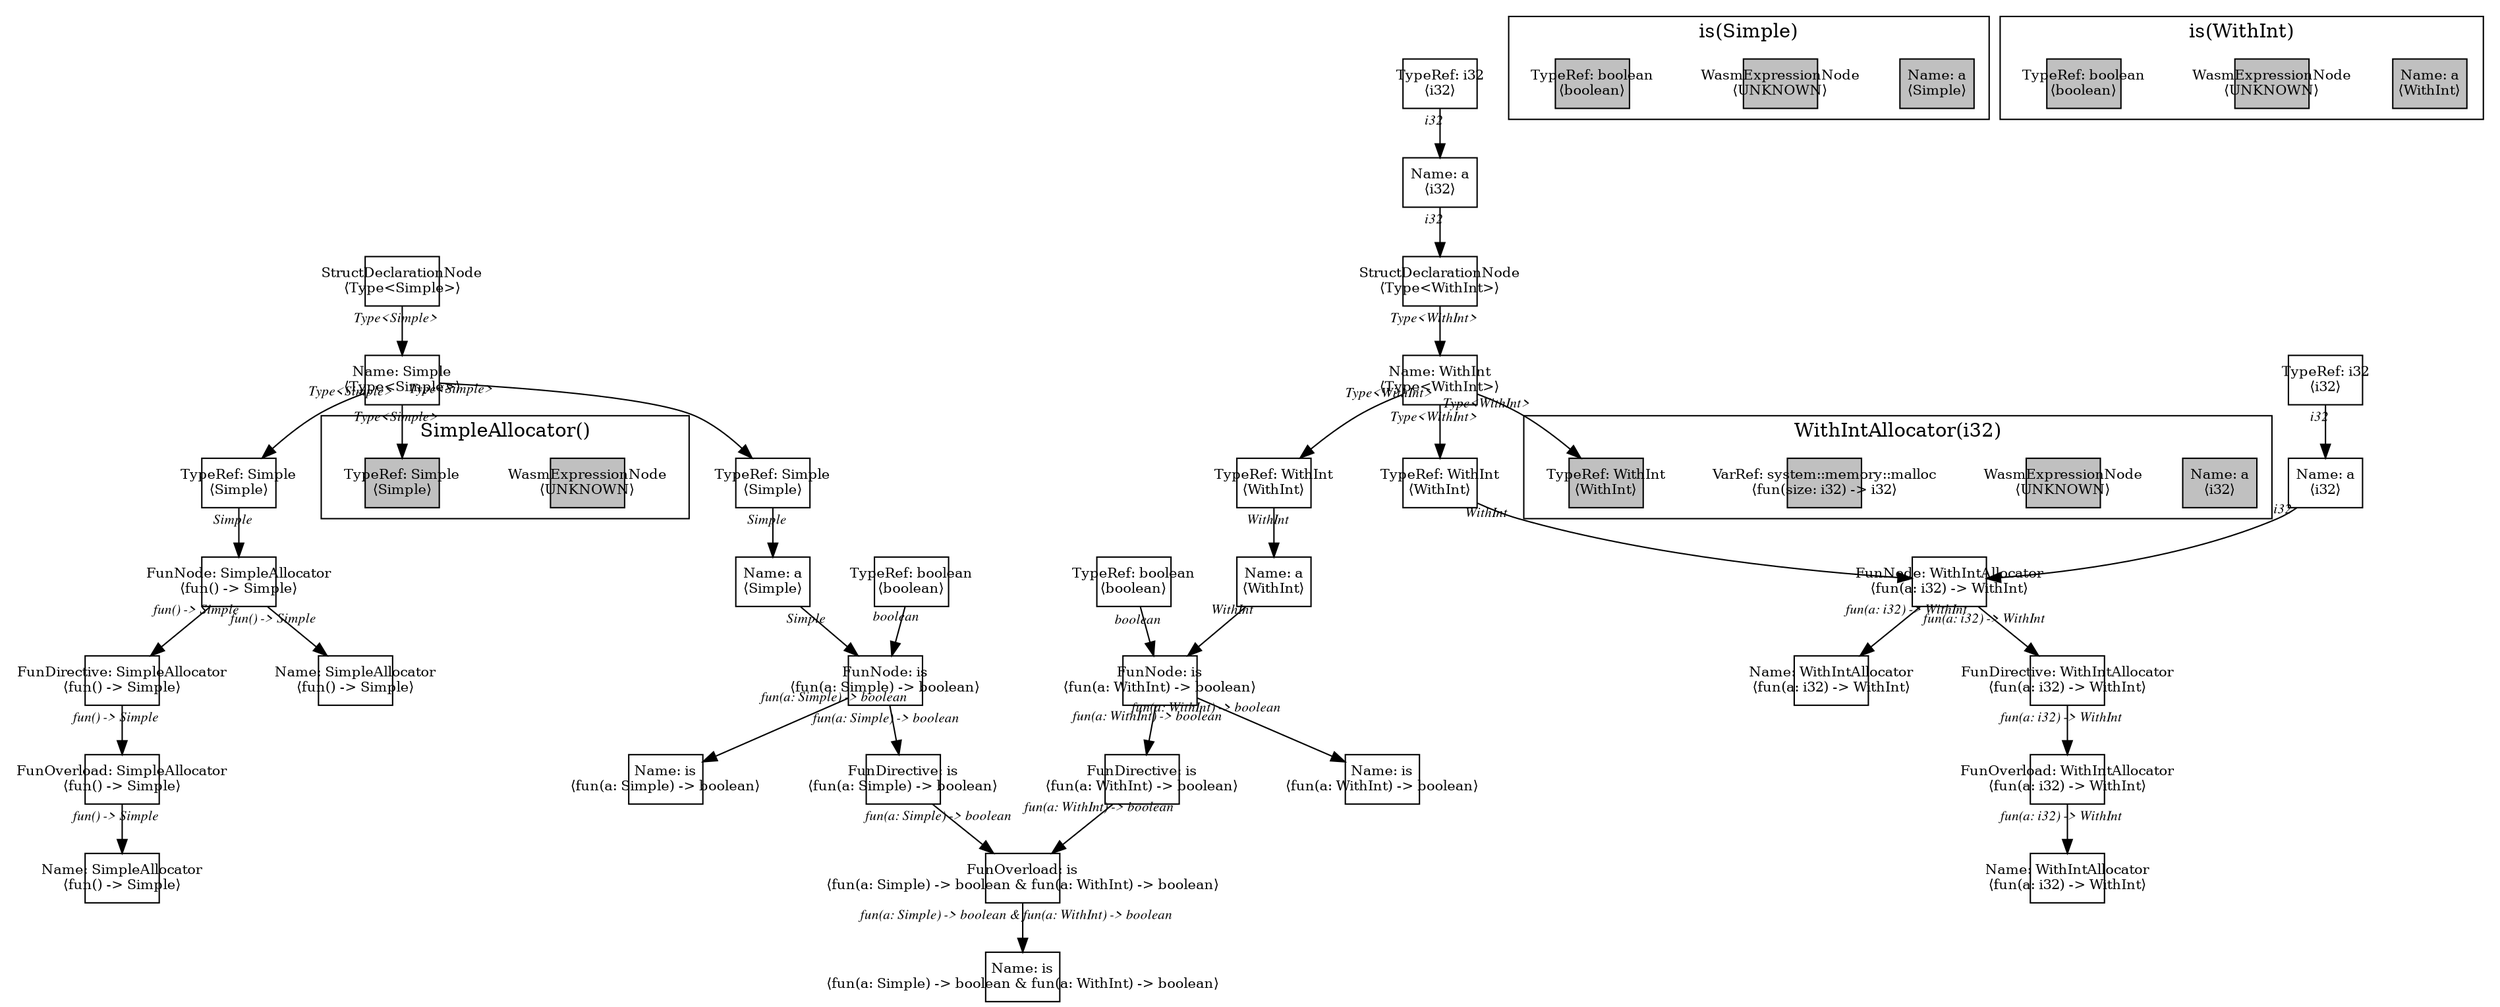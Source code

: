 digraph Document {
  node [shape=box,fixedsize=shape fontsize=10]
  1 [label="StructDeclarationNode\n⟨Type<Simple>⟩", fillcolor=grey];
  2 [label="Name: Simple\n⟨Type<Simple>⟩", fillcolor=grey];
  3 [label="StructDeclarationNode\n⟨Type<WithInt>⟩", fillcolor=grey];
  4 [label="TypeRef: i32\n⟨i32⟩", fillcolor=grey];
  5 [label="Name: a\n⟨i32⟩", fillcolor=grey];
  6 [label="Name: WithInt\n⟨Type<WithInt>⟩", fillcolor=grey];
  7 [label="FunOverload: SimpleAllocator\n⟨fun() -> Simple⟩", fillcolor=grey];
  8 [label="FunDirective: SimpleAllocator\n⟨fun() -> Simple⟩", fillcolor=grey];
  9 [label="FunNode: SimpleAllocator\n⟨fun() -> Simple⟩", fillcolor=grey];
  10 [label="TypeRef: Simple\n⟨Simple⟩", fillcolor=grey];
  11 [label="Name: SimpleAllocator\n⟨fun() -> Simple⟩", fillcolor=grey];
  12 [label="Name: SimpleAllocator\n⟨fun() -> Simple⟩", fillcolor=grey];
  13 [label="FunOverload: is\n⟨fun(a: Simple) -> boolean & fun(a: WithInt) -> boolean⟩", fillcolor=grey];
  14 [label="FunDirective: is\n⟨fun(a: Simple) -> boolean⟩", fillcolor=grey];
  15 [label="FunNode: is\n⟨fun(a: Simple) -> boolean⟩", fillcolor=grey];
  16 [label="TypeRef: Simple\n⟨Simple⟩", fillcolor=grey];
  17 [label="Name: a\n⟨Simple⟩", fillcolor=grey];
  18 [label="TypeRef: boolean\n⟨boolean⟩", fillcolor=grey];
  19 [label="Name: is\n⟨fun(a: Simple) -> boolean⟩", fillcolor=grey];
  20 [label="FunDirective: is\n⟨fun(a: WithInt) -> boolean⟩", fillcolor=grey];
  21 [label="FunNode: is\n⟨fun(a: WithInt) -> boolean⟩", fillcolor=grey];
  22 [label="TypeRef: WithInt\n⟨WithInt⟩", fillcolor=grey];
  23 [label="Name: a\n⟨WithInt⟩", fillcolor=grey];
  24 [label="TypeRef: boolean\n⟨boolean⟩", fillcolor=grey];
  25 [label="Name: is\n⟨fun(a: WithInt) -> boolean⟩", fillcolor=grey];
  26 [label="Name: is\n⟨fun(a: Simple) -> boolean & fun(a: WithInt) -> boolean⟩", fillcolor=grey];
  27 [label="FunOverload: WithIntAllocator\n⟨fun(a: i32) -> WithInt⟩", fillcolor=grey];
  28 [label="FunDirective: WithIntAllocator\n⟨fun(a: i32) -> WithInt⟩", fillcolor=grey];
  29 [label="FunNode: WithIntAllocator\n⟨fun(a: i32) -> WithInt⟩", fillcolor=grey];
  30 [label="TypeRef: i32\n⟨i32⟩", fillcolor=grey];
  31 [label="Name: a\n⟨i32⟩", fillcolor=grey];
  32 [label="TypeRef: WithInt\n⟨WithInt⟩", fillcolor=grey];
  33 [label="Name: WithIntAllocator\n⟨fun(a: i32) -> WithInt⟩", fillcolor=grey];
  34 [label="Name: WithIntAllocator\n⟨fun(a: i32) -> WithInt⟩", fillcolor=grey];
  subgraph cluster0 {
    node [style=filled, fillcolor=grey];
    35 [label="WasmExpressionNode\n⟨UNKNOWN⟩", fillcolor=grey];
    36 [label="TypeRef: Simple\n⟨Simple⟩", fillcolor=grey];
  label = "SimpleAllocator()";
}
  subgraph cluster1 {
    node [style=filled, fillcolor=grey];
    37 [label="Name: a\n⟨Simple⟩", fillcolor=grey];
    38 [label="WasmExpressionNode\n⟨UNKNOWN⟩", fillcolor=grey];
    39 [label="TypeRef: boolean\n⟨boolean⟩", fillcolor=grey];
  label = "is(Simple)";
}
  subgraph cluster2 {
    node [style=filled, fillcolor=grey];
    40 [label="Name: a\n⟨i32⟩", fillcolor=grey];
    41 [label="WasmExpressionNode\n⟨UNKNOWN⟩", fillcolor=grey];
    42 [label="VarRef: system::memory::malloc\n⟨fun(size: i32) -> i32⟩", fillcolor=grey];
    43 [label="TypeRef: WithInt\n⟨WithInt⟩", fillcolor=grey];
  label = "WithIntAllocator(i32)";
}
  subgraph cluster3 {
    node [style=filled, fillcolor=grey];
    44 [label="Name: a\n⟨WithInt⟩", fillcolor=grey];
    45 [label="WasmExpressionNode\n⟨UNKNOWN⟩", fillcolor=grey];
    46 [label="TypeRef: boolean\n⟨boolean⟩", fillcolor=grey];
  label = "is(WithInt)";
}
  1 -> 2[taillabel="Type<Simple>" labeldistance="1" fontname="times  italic" fontsize = 10 color="black" ];
  2 -> 10[taillabel="Type<Simple>" labeldistance="1" fontname="times  italic" fontsize = 10 color="black" ];
  2 -> 16[taillabel="Type<Simple>" labeldistance="1" fontname="times  italic" fontsize = 10 color="black" ];
  2 -> 36[taillabel="Type<Simple>" labeldistance="1" fontname="times  italic" fontsize = 10 color="black" ];
  3 -> 6[taillabel="Type<WithInt>" labeldistance="1" fontname="times  italic" fontsize = 10 color="black" ];
  4 -> 5[taillabel="i32" labeldistance="1" fontname="times  italic" fontsize = 10 color="black" ];
  5 -> 3[taillabel="i32" labeldistance="1" fontname="times  italic" fontsize = 10 color="black" ];
  6 -> 22[taillabel="Type<WithInt>" labeldistance="1" fontname="times  italic" fontsize = 10 color="black" ];
  6 -> 32[taillabel="Type<WithInt>" labeldistance="1" fontname="times  italic" fontsize = 10 color="black" ];
  6 -> 43[taillabel="Type<WithInt>" labeldistance="1" fontname="times  italic" fontsize = 10 color="black" ];
  7 -> 12[taillabel="fun() -> Simple" labeldistance="1" fontname="times  italic" fontsize = 10 color="black" ];
  8 -> 7[taillabel="fun() -> Simple" labeldistance="1" fontname="times  italic" fontsize = 10 color="black" ];
  9 -> 11[taillabel="fun() -> Simple" labeldistance="1" fontname="times  italic" fontsize = 10 color="black" ];
  9 -> 8[taillabel="fun() -> Simple" labeldistance="1" fontname="times  italic" fontsize = 10 color="black" ];
  10 -> 9[taillabel="Simple" labeldistance="1" fontname="times  italic" fontsize = 10 color="black" ];
  13 -> 26[taillabel="fun(a: Simple) -> boolean & fun(a: WithInt) -> boolean" labeldistance="1" fontname="times  italic" fontsize = 10 color="black" ];
  14 -> 13[taillabel="fun(a: Simple) -> boolean" labeldistance="1" fontname="times  italic" fontsize = 10 color="black" ];
  15 -> 19[taillabel="fun(a: Simple) -> boolean" labeldistance="1" fontname="times  italic" fontsize = 10 color="black" ];
  15 -> 14[taillabel="fun(a: Simple) -> boolean" labeldistance="1" fontname="times  italic" fontsize = 10 color="black" ];
  16 -> 17[taillabel="Simple" labeldistance="1" fontname="times  italic" fontsize = 10 color="black" ];
  17 -> 15[taillabel="Simple" labeldistance="1" fontname="times  italic" fontsize = 10 color="black" ];
  18 -> 15[taillabel="boolean" labeldistance="1" fontname="times  italic" fontsize = 10 color="black" ];
  20 -> 13[taillabel="fun(a: WithInt) -> boolean" labeldistance="1" fontname="times  italic" fontsize = 10 color="black" ];
  21 -> 25[taillabel="fun(a: WithInt) -> boolean" labeldistance="1" fontname="times  italic" fontsize = 10 color="black" ];
  21 -> 20[taillabel="fun(a: WithInt) -> boolean" labeldistance="1" fontname="times  italic" fontsize = 10 color="black" ];
  22 -> 23[taillabel="WithInt" labeldistance="1" fontname="times  italic" fontsize = 10 color="black" ];
  23 -> 21[taillabel="WithInt" labeldistance="1" fontname="times  italic" fontsize = 10 color="black" ];
  24 -> 21[taillabel="boolean" labeldistance="1" fontname="times  italic" fontsize = 10 color="black" ];
  27 -> 34[taillabel="fun(a: i32) -> WithInt" labeldistance="1" fontname="times  italic" fontsize = 10 color="black" ];
  28 -> 27[taillabel="fun(a: i32) -> WithInt" labeldistance="1" fontname="times  italic" fontsize = 10 color="black" ];
  29 -> 33[taillabel="fun(a: i32) -> WithInt" labeldistance="1" fontname="times  italic" fontsize = 10 color="black" ];
  29 -> 28[taillabel="fun(a: i32) -> WithInt" labeldistance="1" fontname="times  italic" fontsize = 10 color="black" ];
  30 -> 31[taillabel="i32" labeldistance="1" fontname="times  italic" fontsize = 10 color="black" ];
  31 -> 29[taillabel="i32" labeldistance="1" fontname="times  italic" fontsize = 10 color="black" ];
  32 -> 29[taillabel="WithInt" labeldistance="1" fontname="times  italic" fontsize = 10 color="black" ];
  label="";
}
